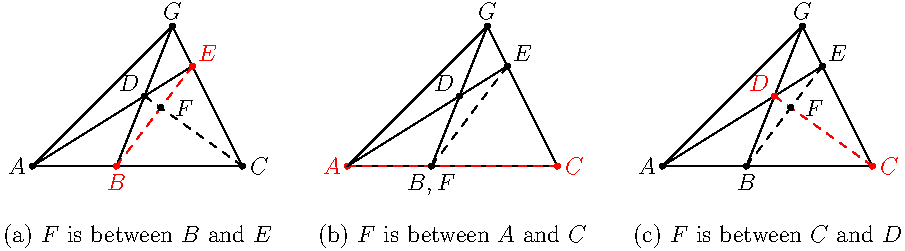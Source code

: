 picture pic1;
currentpicture = pic1;
unitsize(35);

pair A = (0,0);
pair C = (3,0);
pair G = (2,2);

draw(A--C--G--cycle);
dot("$A$",A,W);
dot("$C$",C,E);
dot("$G$",G,N);

pair B = A + 0.4*(C-A);
pair D = midpoint(B--G);
pair E2 = extension(A,D,C,G);

draw(B--G);
draw(A--E2);

dot("$B$",B,S,p=red);
dot("$D$",D,NW);
dot("$E$",E2,NE,p=red);

draw(B--E2,p=dashed+red);
draw(C--D,p=dashed);
dot("$F$",extension(B,E2,C,D),E+E);

label("(a) $F$ is between $B$ and $E$",midpoint(A--C)+(0,-1));

picture pic2;
currentpicture = pic2;
unitsize(35);

draw(A--C--G--cycle);
draw(A--C,p=red+dashed);
dot("$A$",A,W,p=red);
dot("$C$",C,E,p=red);
dot("$G$",G,N);

pair B = A + 0.4*(C-A);
pair D = midpoint(B--G);
pair E2 = extension(A,D,C,G);

draw(B--G);
draw(A--E2);

dot("$B,F$",B,S);
dot("$D$",D,NW);
dot("$E$",E2,NE);

draw(B--E2,p=dashed);

label("(b) $F$ is between $A$ and $C$",midpoint(A--C)+(0,-1));

picture pic3;
currentpicture = pic3;
unitsize(35);

draw(A--C--G--cycle);
dot("$A$",A,W);
dot("$C$",C,E,p=red);
dot("$G$",G,N);

pair B = A + 0.4*(C-A);
pair D = midpoint(B--G);
pair E2 = extension(A,D,C,G);

draw(B--G);
draw(A--E2);

dot("$B$",B,S);
dot("$D$",D,NW,p=red);
dot("$E$",E2,NE);

draw(C--D,p=dashed+red);
draw(B--E2,p=dashed);
dot("$F$",extension(C,D,B,E2),2*E);

add(pic1.fit(),(-9,0));
add(pic2.fit(),(-4.5,0));

label("(c) $F$ is between $C$ and $D$",midpoint(A--C)+(0,-1));

shipout(format="pdf");
